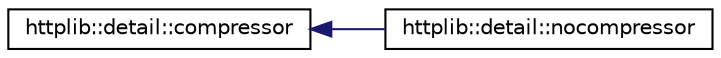 digraph "Graphical Class Hierarchy"
{
 // LATEX_PDF_SIZE
  edge [fontname="Helvetica",fontsize="10",labelfontname="Helvetica",labelfontsize="10"];
  node [fontname="Helvetica",fontsize="10",shape=record];
  rankdir="LR";
  Node0 [label="httplib::detail::compressor",height=0.2,width=0.4,color="black", fillcolor="white", style="filled",URL="$classhttplib_1_1detail_1_1compressor.html",tooltip=" "];
  Node0 -> Node1 [dir="back",color="midnightblue",fontsize="10",style="solid",fontname="Helvetica"];
  Node1 [label="httplib::detail::nocompressor",height=0.2,width=0.4,color="black", fillcolor="white", style="filled",URL="$classhttplib_1_1detail_1_1nocompressor.html",tooltip=" "];
}
